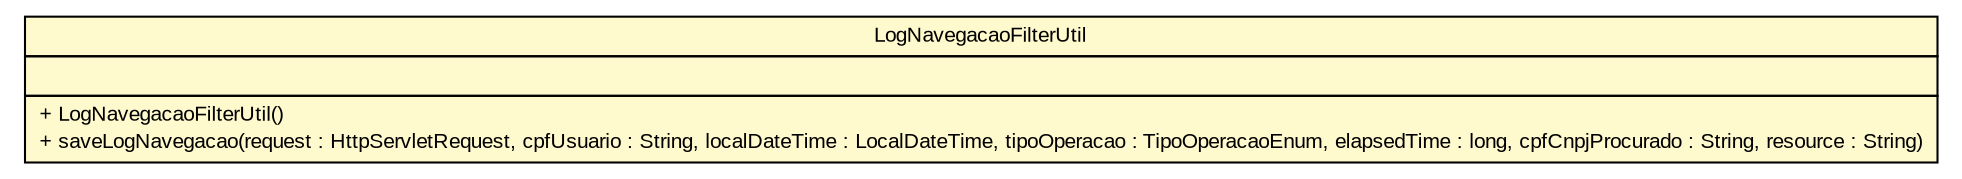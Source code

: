#!/usr/local/bin/dot
#
# Class diagram 
# Generated by UMLGraph version R5_6 (http://www.umlgraph.org/)
#

digraph G {
	edge [fontname="arial",fontsize=10,labelfontname="arial",labelfontsize=10];
	node [fontname="arial",fontsize=10,shape=plaintext];
	nodesep=0.25;
	ranksep=0.5;
	// br.gov.to.sefaz.seg.filter.LogNavegacaoFilterUtil
	c638613 [label=<<table title="br.gov.to.sefaz.seg.filter.LogNavegacaoFilterUtil" border="0" cellborder="1" cellspacing="0" cellpadding="2" port="p" bgcolor="lemonChiffon" href="./LogNavegacaoFilterUtil.html">
		<tr><td><table border="0" cellspacing="0" cellpadding="1">
<tr><td align="center" balign="center"> LogNavegacaoFilterUtil </td></tr>
		</table></td></tr>
		<tr><td><table border="0" cellspacing="0" cellpadding="1">
<tr><td align="left" balign="left">  </td></tr>
		</table></td></tr>
		<tr><td><table border="0" cellspacing="0" cellpadding="1">
<tr><td align="left" balign="left"> + LogNavegacaoFilterUtil() </td></tr>
<tr><td align="left" balign="left"> + saveLogNavegacao(request : HttpServletRequest, cpfUsuario : String, localDateTime : LocalDateTime, tipoOperacao : TipoOperacaoEnum, elapsedTime : long, cpfCnpjProcurado : String, resource : String) </td></tr>
		</table></td></tr>
		</table>>, URL="./LogNavegacaoFilterUtil.html", fontname="arial", fontcolor="black", fontsize=10.0];
}

